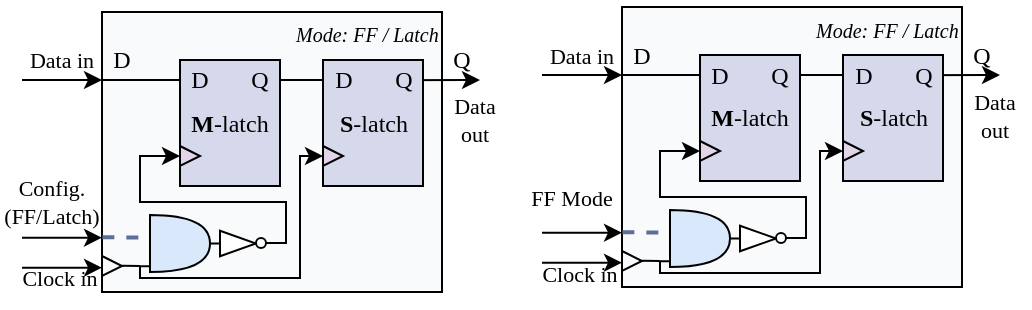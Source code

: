 <mxfile version="27.2.0">
  <diagram name="第 1 页" id="2U3ec2Lrw3CJrJBVDBDu">
    <mxGraphModel dx="72" dy="355" grid="1" gridSize="10" guides="1" tooltips="1" connect="1" arrows="1" fold="1" page="1" pageScale="1" pageWidth="255" pageHeight="165" math="0" shadow="0">
      <root>
        <mxCell id="0" />
        <mxCell id="1" parent="0" />
        <mxCell id="G3UJgIYXZJjlc9Zsjnps-1" value="" style="rounded=0;whiteSpace=wrap;html=1;fillColor=#F9FAFB;strokeColor=#000000;strokeWidth=1;fontFamily=Times New Roman;" parent="1" vertex="1">
          <mxGeometry x="561" y="7" width="170" height="140" as="geometry" />
        </mxCell>
        <mxCell id="G3UJgIYXZJjlc9Zsjnps-10" value="" style="triangle;whiteSpace=wrap;html=1;strokeWidth=1;fillColor=light-dark(#f9fafb, #1d293b);strokeColor=#000000;fontFamily=Times New Roman;" parent="1" vertex="1">
          <mxGeometry x="561" y="129" width="10" height="10" as="geometry" />
        </mxCell>
        <mxCell id="G3UJgIYXZJjlc9Zsjnps-12" value="" style="endArrow=classic;html=1;rounded=0;edgeStyle=orthogonalEdgeStyle;strokeWidth=1;endFill=1;fontFamily=Times New Roman;entryX=0;entryY=0.5;entryDx=0;entryDy=0;exitX=1;exitY=0.5;exitDx=0;exitDy=0;" parent="1" source="CMmrb7xc84JLPNAdee97-4" target="wC-l8S20R2a5h-04oCZZ-35" edge="1">
          <mxGeometry width="50" height="50" relative="1" as="geometry">
            <mxPoint x="640" y="120" as="sourcePoint" />
            <mxPoint x="592.887" y="79.809" as="targetPoint" />
            <Array as="points">
              <mxPoint x="653" y="122" />
              <mxPoint x="653" y="102" />
              <mxPoint x="580" y="102" />
              <mxPoint x="580" y="79" />
            </Array>
          </mxGeometry>
        </mxCell>
        <mxCell id="G3UJgIYXZJjlc9Zsjnps-13" value="D" style="text;html=1;align=center;verticalAlign=middle;whiteSpace=wrap;rounded=0;fontFamily=Times New Roman;" parent="1" vertex="1">
          <mxGeometry x="561" y="21" width="20" height="20" as="geometry" />
        </mxCell>
        <mxCell id="G3UJgIYXZJjlc9Zsjnps-14" value="" style="endArrow=none;html=1;rounded=0;strokeWidth=1;endFill=1;fontFamily=Times New Roman;startFill=0;entryX=0;entryY=0.5;entryDx=0;entryDy=0;" parent="1" target="wC-l8S20R2a5h-04oCZZ-36" edge="1">
          <mxGeometry width="50" height="50" relative="1" as="geometry">
            <mxPoint x="561" y="41" as="sourcePoint" />
            <mxPoint x="581" y="44" as="targetPoint" />
          </mxGeometry>
        </mxCell>
        <mxCell id="G3UJgIYXZJjlc9Zsjnps-20" value="Q" style="text;html=1;align=center;verticalAlign=middle;whiteSpace=wrap;rounded=0;fontFamily=Times New Roman;" parent="1" vertex="1">
          <mxGeometry x="731" y="21" width="20" height="20" as="geometry" />
        </mxCell>
        <mxCell id="G3UJgIYXZJjlc9Zsjnps-21" value="Data in" style="text;html=1;align=center;verticalAlign=middle;whiteSpace=wrap;rounded=0;fontFamily=Times New Roman;fontSize=11;" parent="1" vertex="1">
          <mxGeometry x="516" y="16" width="50" height="30" as="geometry" />
        </mxCell>
        <mxCell id="G3UJgIYXZJjlc9Zsjnps-22" value="" style="endArrow=classic;html=1;rounded=0;fontFamily=Times New Roman;" parent="1" edge="1">
          <mxGeometry width="50" height="50" relative="1" as="geometry">
            <mxPoint x="521" y="41" as="sourcePoint" />
            <mxPoint x="561" y="41" as="targetPoint" />
          </mxGeometry>
        </mxCell>
        <mxCell id="G3UJgIYXZJjlc9Zsjnps-23" value="" style="endArrow=classic;html=1;rounded=0;fontFamily=Times New Roman;" parent="1" edge="1">
          <mxGeometry width="50" height="50" relative="1" as="geometry">
            <mxPoint x="521" y="119.83" as="sourcePoint" />
            <mxPoint x="561" y="119.83" as="targetPoint" />
          </mxGeometry>
        </mxCell>
        <mxCell id="G3UJgIYXZJjlc9Zsjnps-24" value="Config. (FF/Latch)" style="text;html=1;align=center;verticalAlign=middle;whiteSpace=wrap;rounded=0;fontFamily=Times New Roman;fontSize=11;" parent="1" vertex="1">
          <mxGeometry x="511" y="87" width="50" height="30" as="geometry" />
        </mxCell>
        <mxCell id="G3UJgIYXZJjlc9Zsjnps-25" value="&lt;span style=&quot;background-color: transparent; color: light-dark(rgb(0, 0, 0), rgb(255, 255, 255));&quot;&gt;Data&lt;/span&gt;&lt;br&gt;&lt;div&gt;out&lt;/div&gt;" style="text;html=1;align=center;verticalAlign=middle;whiteSpace=wrap;rounded=0;fontFamily=Times New Roman;fontSize=11;" parent="1" vertex="1">
          <mxGeometry x="730" y="46" width="35" height="30" as="geometry" />
        </mxCell>
        <mxCell id="G3UJgIYXZJjlc9Zsjnps-26" value="" style="endArrow=classic;html=1;rounded=0;fontFamily=Times New Roman;exitX=0.5;exitY=0;exitDx=0;exitDy=0;" parent="1" edge="1">
          <mxGeometry width="50" height="50" relative="1" as="geometry">
            <mxPoint x="701" y="41.18" as="sourcePoint" />
            <mxPoint x="750" y="41" as="targetPoint" />
          </mxGeometry>
        </mxCell>
        <mxCell id="G3UJgIYXZJjlc9Zsjnps-27" value="" style="endArrow=none;html=1;rounded=0;exitX=0.001;exitY=0.933;exitDx=0;exitDy=0;exitPerimeter=0;strokeWidth=2;endFill=1;fontFamily=Times New Roman;strokeColor=#5D6E97;dashed=1;startFill=0;" parent="1" edge="1">
          <mxGeometry width="50" height="50" relative="1" as="geometry">
            <mxPoint x="561.17" y="119.62" as="sourcePoint" />
            <mxPoint x="600" y="120" as="targetPoint" />
          </mxGeometry>
        </mxCell>
        <mxCell id="G3UJgIYXZJjlc9Zsjnps-28" value="" style="endArrow=classic;html=1;rounded=0;fontFamily=Times New Roman;" parent="1" edge="1">
          <mxGeometry width="50" height="50" relative="1" as="geometry">
            <mxPoint x="521" y="134.83" as="sourcePoint" />
            <mxPoint x="561" y="134.83" as="targetPoint" />
          </mxGeometry>
        </mxCell>
        <mxCell id="G3UJgIYXZJjlc9Zsjnps-29" value="Clock in" style="text;html=1;align=center;verticalAlign=middle;whiteSpace=wrap;rounded=0;fontFamily=Times New Roman;fontSize=11;" parent="1" vertex="1">
          <mxGeometry x="510" y="125" width="60" height="30" as="geometry" />
        </mxCell>
        <mxCell id="wC-l8S20R2a5h-04oCZZ-8" style="edgeStyle=orthogonalEdgeStyle;rounded=0;orthogonalLoop=1;jettySize=auto;html=1;exitX=0.5;exitY=1;exitDx=0;exitDy=0;fontFamily=Times New Roman;" parent="1" source="G3UJgIYXZJjlc9Zsjnps-20" target="G3UJgIYXZJjlc9Zsjnps-20" edge="1">
          <mxGeometry relative="1" as="geometry" />
        </mxCell>
        <mxCell id="wC-l8S20R2a5h-04oCZZ-33" value="" style="group" parent="1" vertex="1" connectable="0">
          <mxGeometry x="600" y="31" width="50" height="63" as="geometry" />
        </mxCell>
        <mxCell id="wC-l8S20R2a5h-04oCZZ-34" value="&lt;b&gt;M&lt;/b&gt;-latch" style="rounded=0;whiteSpace=wrap;html=1;fillColor=#D6D9EC;strokeColor=light-dark(#000000, #9577a3);strokeWidth=1;fontFamily=Times New Roman;" parent="wC-l8S20R2a5h-04oCZZ-33" vertex="1">
          <mxGeometry width="50" height="63" as="geometry" />
        </mxCell>
        <mxCell id="wC-l8S20R2a5h-04oCZZ-35" value="" style="triangle;whiteSpace=wrap;html=1;strokeWidth=1;fillColor=#e1d5e7;strokeColor=#000000;fontFamily=Times New Roman;" parent="wC-l8S20R2a5h-04oCZZ-33" vertex="1">
          <mxGeometry y="43" width="10" height="10" as="geometry" />
        </mxCell>
        <mxCell id="wC-l8S20R2a5h-04oCZZ-36" value="D" style="text;html=1;align=center;verticalAlign=middle;whiteSpace=wrap;rounded=0;fontFamily=Times New Roman;" parent="wC-l8S20R2a5h-04oCZZ-33" vertex="1">
          <mxGeometry width="20" height="20" as="geometry" />
        </mxCell>
        <mxCell id="wC-l8S20R2a5h-04oCZZ-37" value="Q" style="text;html=1;align=center;verticalAlign=middle;whiteSpace=wrap;rounded=0;fontFamily=Times New Roman;" parent="wC-l8S20R2a5h-04oCZZ-33" vertex="1">
          <mxGeometry x="30" width="20" height="20" as="geometry" />
        </mxCell>
        <mxCell id="wC-l8S20R2a5h-04oCZZ-39" value="" style="group" parent="1" vertex="1" connectable="0">
          <mxGeometry x="671.5" y="31" width="50" height="63" as="geometry" />
        </mxCell>
        <mxCell id="wC-l8S20R2a5h-04oCZZ-40" value="&lt;b&gt;S&lt;/b&gt;-latch" style="rounded=0;whiteSpace=wrap;html=1;fillColor=#D6D9EC;strokeColor=light-dark(#000000, #9577a3);strokeWidth=1;fontFamily=Times New Roman;" parent="wC-l8S20R2a5h-04oCZZ-39" vertex="1">
          <mxGeometry width="50" height="63" as="geometry" />
        </mxCell>
        <mxCell id="wC-l8S20R2a5h-04oCZZ-41" value="" style="triangle;whiteSpace=wrap;html=1;strokeWidth=1;fillColor=#e1d5e7;strokeColor=#000000;fontFamily=Times New Roman;" parent="wC-l8S20R2a5h-04oCZZ-39" vertex="1">
          <mxGeometry y="43" width="10" height="10" as="geometry" />
        </mxCell>
        <mxCell id="wC-l8S20R2a5h-04oCZZ-42" value="D" style="text;html=1;align=center;verticalAlign=middle;whiteSpace=wrap;rounded=0;fontFamily=Times New Roman;" parent="wC-l8S20R2a5h-04oCZZ-39" vertex="1">
          <mxGeometry width="20" height="20" as="geometry" />
        </mxCell>
        <mxCell id="wC-l8S20R2a5h-04oCZZ-43" value="Q" style="text;html=1;align=center;verticalAlign=middle;whiteSpace=wrap;rounded=0;fontFamily=Times New Roman;" parent="wC-l8S20R2a5h-04oCZZ-39" vertex="1">
          <mxGeometry x="30" width="20" height="20" as="geometry" />
        </mxCell>
        <mxCell id="wC-l8S20R2a5h-04oCZZ-44" style="edgeStyle=orthogonalEdgeStyle;rounded=0;orthogonalLoop=1;jettySize=auto;html=1;entryX=0;entryY=0.5;entryDx=0;entryDy=0;endArrow=none;startFill=0;" parent="1" source="wC-l8S20R2a5h-04oCZZ-37" target="wC-l8S20R2a5h-04oCZZ-42" edge="1">
          <mxGeometry relative="1" as="geometry">
            <Array as="points">
              <mxPoint x="651" y="41" />
              <mxPoint x="651" y="41" />
            </Array>
          </mxGeometry>
        </mxCell>
        <mxCell id="wC-l8S20R2a5h-04oCZZ-53" value="&lt;font style=&quot;font-size: 10px;&quot; face=&quot;Times New Roman&quot;&gt;&lt;i&gt;Mode: FF / Latch&lt;/i&gt;&lt;/font&gt;" style="text;whiteSpace=wrap;html=1;" parent="1" vertex="1">
          <mxGeometry x="656" y="4" width="75" height="20" as="geometry" />
        </mxCell>
        <mxCell id="GTNCocy2A5qM65icqbY7-2" value="" style="endArrow=none;html=1;rounded=0;strokeWidth=1;endFill=1;fontFamily=Times New Roman;startFill=0;" parent="1" edge="1">
          <mxGeometry width="50" height="50" relative="1" as="geometry">
            <mxPoint x="571" y="133.85" as="sourcePoint" />
            <mxPoint x="580" y="134" as="targetPoint" />
          </mxGeometry>
        </mxCell>
        <mxCell id="GTNCocy2A5qM65icqbY7-12" value="" style="shape=or;whiteSpace=wrap;html=1;fillColor=#dae8fc;strokeColor=#000000;" parent="1" vertex="1">
          <mxGeometry x="585" y="108.5" width="30" height="28.5" as="geometry" />
        </mxCell>
        <mxCell id="GTNCocy2A5qM65icqbY7-15" value="" style="endArrow=classic;html=1;rounded=0;strokeWidth=1;endFill=1;fontFamily=Times New Roman;entryX=0;entryY=0.5;entryDx=0;entryDy=0;edgeStyle=orthogonalEdgeStyle;exitX=-0.012;exitY=0.899;exitDx=0;exitDy=0;exitPerimeter=0;" parent="1" target="wC-l8S20R2a5h-04oCZZ-41" edge="1" source="GTNCocy2A5qM65icqbY7-12">
          <mxGeometry width="50" height="50" relative="1" as="geometry">
            <mxPoint x="590" y="134" as="sourcePoint" />
            <mxPoint x="671.5" y="86.0" as="targetPoint" />
            <Array as="points">
              <mxPoint x="580" y="134" />
              <mxPoint x="580" y="140" />
              <mxPoint x="660" y="140" />
              <mxPoint x="660" y="79" />
            </Array>
          </mxGeometry>
        </mxCell>
        <mxCell id="CMmrb7xc84JLPNAdee97-2" value="" style="triangle;whiteSpace=wrap;html=1;" vertex="1" parent="1">
          <mxGeometry x="620" y="116.38" width="18" height="12.75" as="geometry" />
        </mxCell>
        <mxCell id="CMmrb7xc84JLPNAdee97-4" value="" style="ellipse;whiteSpace=wrap;html=1;aspect=fixed;" vertex="1" parent="1">
          <mxGeometry x="638" y="120" width="5" height="5" as="geometry" />
        </mxCell>
        <mxCell id="CMmrb7xc84JLPNAdee97-6" value="" style="endArrow=none;html=1;rounded=0;exitX=1;exitY=0.5;exitDx=0;exitDy=0;exitPerimeter=0;entryX=0;entryY=0.5;entryDx=0;entryDy=0;" edge="1" parent="1" source="GTNCocy2A5qM65icqbY7-12" target="CMmrb7xc84JLPNAdee97-2">
          <mxGeometry width="50" height="50" relative="1" as="geometry">
            <mxPoint x="610" y="110" as="sourcePoint" />
            <mxPoint x="660" y="60" as="targetPoint" />
          </mxGeometry>
        </mxCell>
        <mxCell id="CMmrb7xc84JLPNAdee97-7" value="" style="rounded=0;whiteSpace=wrap;html=1;fillColor=#F9FAFB;strokeColor=#000000;strokeWidth=1;fontFamily=Times New Roman;" vertex="1" parent="1">
          <mxGeometry x="821" y="4.5" width="170" height="140" as="geometry" />
        </mxCell>
        <mxCell id="CMmrb7xc84JLPNAdee97-8" value="" style="triangle;whiteSpace=wrap;html=1;strokeWidth=1;fillColor=light-dark(#f9fafb, #1d293b);strokeColor=#000000;fontFamily=Times New Roman;" vertex="1" parent="1">
          <mxGeometry x="821" y="126.5" width="10" height="10" as="geometry" />
        </mxCell>
        <mxCell id="CMmrb7xc84JLPNAdee97-9" value="" style="endArrow=classic;html=1;rounded=0;edgeStyle=orthogonalEdgeStyle;strokeWidth=1;endFill=1;fontFamily=Times New Roman;entryX=0;entryY=0.5;entryDx=0;entryDy=0;exitX=1;exitY=0.5;exitDx=0;exitDy=0;" edge="1" parent="1" source="CMmrb7xc84JLPNAdee97-39" target="CMmrb7xc84JLPNAdee97-25">
          <mxGeometry width="50" height="50" relative="1" as="geometry">
            <mxPoint x="900" y="117.5" as="sourcePoint" />
            <mxPoint x="852.887" y="77.309" as="targetPoint" />
            <Array as="points">
              <mxPoint x="913" y="119.5" />
              <mxPoint x="913" y="99.5" />
              <mxPoint x="840" y="99.5" />
              <mxPoint x="840" y="76.5" />
            </Array>
          </mxGeometry>
        </mxCell>
        <mxCell id="CMmrb7xc84JLPNAdee97-10" value="D" style="text;html=1;align=center;verticalAlign=middle;whiteSpace=wrap;rounded=0;fontFamily=Times New Roman;" vertex="1" parent="1">
          <mxGeometry x="821" y="18.5" width="20" height="20" as="geometry" />
        </mxCell>
        <mxCell id="CMmrb7xc84JLPNAdee97-11" value="" style="endArrow=none;html=1;rounded=0;strokeWidth=1;endFill=1;fontFamily=Times New Roman;startFill=0;entryX=0;entryY=0.5;entryDx=0;entryDy=0;" edge="1" parent="1" target="CMmrb7xc84JLPNAdee97-26">
          <mxGeometry width="50" height="50" relative="1" as="geometry">
            <mxPoint x="821" y="38.5" as="sourcePoint" />
            <mxPoint x="841" y="41.5" as="targetPoint" />
          </mxGeometry>
        </mxCell>
        <mxCell id="CMmrb7xc84JLPNAdee97-12" value="Q" style="text;html=1;align=center;verticalAlign=middle;whiteSpace=wrap;rounded=0;fontFamily=Times New Roman;" vertex="1" parent="1">
          <mxGeometry x="991" y="18.5" width="20" height="20" as="geometry" />
        </mxCell>
        <mxCell id="CMmrb7xc84JLPNAdee97-13" value="Data in" style="text;html=1;align=center;verticalAlign=middle;whiteSpace=wrap;rounded=0;fontFamily=Times New Roman;fontSize=11;" vertex="1" parent="1">
          <mxGeometry x="776" y="13.5" width="50" height="30" as="geometry" />
        </mxCell>
        <mxCell id="CMmrb7xc84JLPNAdee97-14" value="" style="endArrow=classic;html=1;rounded=0;fontFamily=Times New Roman;" edge="1" parent="1">
          <mxGeometry width="50" height="50" relative="1" as="geometry">
            <mxPoint x="781" y="38.5" as="sourcePoint" />
            <mxPoint x="821" y="38.5" as="targetPoint" />
          </mxGeometry>
        </mxCell>
        <mxCell id="CMmrb7xc84JLPNAdee97-15" value="" style="endArrow=classic;html=1;rounded=0;fontFamily=Times New Roman;" edge="1" parent="1">
          <mxGeometry width="50" height="50" relative="1" as="geometry">
            <mxPoint x="781" y="117.33" as="sourcePoint" />
            <mxPoint x="821" y="117.33" as="targetPoint" />
          </mxGeometry>
        </mxCell>
        <mxCell id="CMmrb7xc84JLPNAdee97-16" value="FF Mode" style="text;html=1;align=center;verticalAlign=middle;whiteSpace=wrap;rounded=0;fontFamily=Times New Roman;fontSize=11;" vertex="1" parent="1">
          <mxGeometry x="771" y="84.5" width="50" height="30" as="geometry" />
        </mxCell>
        <mxCell id="CMmrb7xc84JLPNAdee97-17" value="&lt;span style=&quot;background-color: transparent; color: light-dark(rgb(0, 0, 0), rgb(255, 255, 255));&quot;&gt;Data&lt;/span&gt;&lt;br&gt;&lt;div&gt;out&lt;/div&gt;" style="text;html=1;align=center;verticalAlign=middle;whiteSpace=wrap;rounded=0;fontFamily=Times New Roman;fontSize=11;" vertex="1" parent="1">
          <mxGeometry x="990" y="43.5" width="35" height="30" as="geometry" />
        </mxCell>
        <mxCell id="CMmrb7xc84JLPNAdee97-18" value="" style="endArrow=classic;html=1;rounded=0;fontFamily=Times New Roman;exitX=0.5;exitY=0;exitDx=0;exitDy=0;" edge="1" parent="1">
          <mxGeometry width="50" height="50" relative="1" as="geometry">
            <mxPoint x="961" y="38.68" as="sourcePoint" />
            <mxPoint x="1010" y="38.5" as="targetPoint" />
          </mxGeometry>
        </mxCell>
        <mxCell id="CMmrb7xc84JLPNAdee97-19" value="" style="endArrow=none;html=1;rounded=0;exitX=0.001;exitY=0.933;exitDx=0;exitDy=0;exitPerimeter=0;strokeWidth=2;endFill=1;fontFamily=Times New Roman;strokeColor=#5D6E97;dashed=1;startFill=0;" edge="1" parent="1">
          <mxGeometry width="50" height="50" relative="1" as="geometry">
            <mxPoint x="821.17" y="117.12" as="sourcePoint" />
            <mxPoint x="860" y="117.5" as="targetPoint" />
          </mxGeometry>
        </mxCell>
        <mxCell id="CMmrb7xc84JLPNAdee97-20" value="" style="endArrow=classic;html=1;rounded=0;fontFamily=Times New Roman;" edge="1" parent="1">
          <mxGeometry width="50" height="50" relative="1" as="geometry">
            <mxPoint x="781" y="132.33" as="sourcePoint" />
            <mxPoint x="821" y="132.33" as="targetPoint" />
          </mxGeometry>
        </mxCell>
        <mxCell id="CMmrb7xc84JLPNAdee97-21" value="Clock in" style="text;html=1;align=center;verticalAlign=middle;whiteSpace=wrap;rounded=0;fontFamily=Times New Roman;fontSize=11;" vertex="1" parent="1">
          <mxGeometry x="770" y="122.5" width="60" height="30" as="geometry" />
        </mxCell>
        <mxCell id="CMmrb7xc84JLPNAdee97-22" style="edgeStyle=orthogonalEdgeStyle;rounded=0;orthogonalLoop=1;jettySize=auto;html=1;exitX=0.5;exitY=1;exitDx=0;exitDy=0;fontFamily=Times New Roman;" edge="1" parent="1" source="CMmrb7xc84JLPNAdee97-12" target="CMmrb7xc84JLPNAdee97-12">
          <mxGeometry relative="1" as="geometry" />
        </mxCell>
        <mxCell id="CMmrb7xc84JLPNAdee97-23" value="" style="group" vertex="1" connectable="0" parent="1">
          <mxGeometry x="860" y="28.5" width="50" height="63" as="geometry" />
        </mxCell>
        <mxCell id="CMmrb7xc84JLPNAdee97-24" value="&lt;b&gt;M&lt;/b&gt;-latch" style="rounded=0;whiteSpace=wrap;html=1;fillColor=#D6D9EC;strokeColor=light-dark(#000000, #9577a3);strokeWidth=1;fontFamily=Times New Roman;" vertex="1" parent="CMmrb7xc84JLPNAdee97-23">
          <mxGeometry width="50" height="63" as="geometry" />
        </mxCell>
        <mxCell id="CMmrb7xc84JLPNAdee97-25" value="" style="triangle;whiteSpace=wrap;html=1;strokeWidth=1;fillColor=#e1d5e7;strokeColor=#000000;fontFamily=Times New Roman;" vertex="1" parent="CMmrb7xc84JLPNAdee97-23">
          <mxGeometry y="43" width="10" height="10" as="geometry" />
        </mxCell>
        <mxCell id="CMmrb7xc84JLPNAdee97-26" value="D" style="text;html=1;align=center;verticalAlign=middle;whiteSpace=wrap;rounded=0;fontFamily=Times New Roman;" vertex="1" parent="CMmrb7xc84JLPNAdee97-23">
          <mxGeometry width="20" height="20" as="geometry" />
        </mxCell>
        <mxCell id="CMmrb7xc84JLPNAdee97-27" value="Q" style="text;html=1;align=center;verticalAlign=middle;whiteSpace=wrap;rounded=0;fontFamily=Times New Roman;" vertex="1" parent="CMmrb7xc84JLPNAdee97-23">
          <mxGeometry x="30" width="20" height="20" as="geometry" />
        </mxCell>
        <mxCell id="CMmrb7xc84JLPNAdee97-28" value="" style="group" vertex="1" connectable="0" parent="1">
          <mxGeometry x="931.5" y="28.5" width="50" height="63" as="geometry" />
        </mxCell>
        <mxCell id="CMmrb7xc84JLPNAdee97-29" value="&lt;b&gt;S&lt;/b&gt;-latch" style="rounded=0;whiteSpace=wrap;html=1;fillColor=#D6D9EC;strokeColor=light-dark(#000000, #9577a3);strokeWidth=1;fontFamily=Times New Roman;" vertex="1" parent="CMmrb7xc84JLPNAdee97-28">
          <mxGeometry width="50" height="63" as="geometry" />
        </mxCell>
        <mxCell id="CMmrb7xc84JLPNAdee97-30" value="" style="triangle;whiteSpace=wrap;html=1;strokeWidth=1;fillColor=#e1d5e7;strokeColor=#000000;fontFamily=Times New Roman;" vertex="1" parent="CMmrb7xc84JLPNAdee97-28">
          <mxGeometry y="43" width="10" height="10" as="geometry" />
        </mxCell>
        <mxCell id="CMmrb7xc84JLPNAdee97-31" value="D" style="text;html=1;align=center;verticalAlign=middle;whiteSpace=wrap;rounded=0;fontFamily=Times New Roman;" vertex="1" parent="CMmrb7xc84JLPNAdee97-28">
          <mxGeometry width="20" height="20" as="geometry" />
        </mxCell>
        <mxCell id="CMmrb7xc84JLPNAdee97-32" value="Q" style="text;html=1;align=center;verticalAlign=middle;whiteSpace=wrap;rounded=0;fontFamily=Times New Roman;" vertex="1" parent="CMmrb7xc84JLPNAdee97-28">
          <mxGeometry x="30" width="20" height="20" as="geometry" />
        </mxCell>
        <mxCell id="CMmrb7xc84JLPNAdee97-33" style="edgeStyle=orthogonalEdgeStyle;rounded=0;orthogonalLoop=1;jettySize=auto;html=1;entryX=0;entryY=0.5;entryDx=0;entryDy=0;endArrow=none;startFill=0;" edge="1" parent="1" source="CMmrb7xc84JLPNAdee97-27" target="CMmrb7xc84JLPNAdee97-31">
          <mxGeometry relative="1" as="geometry">
            <Array as="points">
              <mxPoint x="911" y="38.5" />
              <mxPoint x="911" y="38.5" />
            </Array>
          </mxGeometry>
        </mxCell>
        <mxCell id="CMmrb7xc84JLPNAdee97-34" value="&lt;font style=&quot;font-size: 10px;&quot; face=&quot;Times New Roman&quot;&gt;&lt;i&gt;Mode: FF / Latch&lt;/i&gt;&lt;/font&gt;" style="text;whiteSpace=wrap;html=1;" vertex="1" parent="1">
          <mxGeometry x="916" y="1.5" width="75" height="20" as="geometry" />
        </mxCell>
        <mxCell id="CMmrb7xc84JLPNAdee97-35" value="" style="endArrow=none;html=1;rounded=0;strokeWidth=1;endFill=1;fontFamily=Times New Roman;startFill=0;" edge="1" parent="1">
          <mxGeometry width="50" height="50" relative="1" as="geometry">
            <mxPoint x="831" y="131.35" as="sourcePoint" />
            <mxPoint x="840" y="131.5" as="targetPoint" />
          </mxGeometry>
        </mxCell>
        <mxCell id="CMmrb7xc84JLPNAdee97-36" value="" style="shape=or;whiteSpace=wrap;html=1;fillColor=#dae8fc;strokeColor=#000000;" vertex="1" parent="1">
          <mxGeometry x="845" y="106" width="30" height="28.5" as="geometry" />
        </mxCell>
        <mxCell id="CMmrb7xc84JLPNAdee97-37" value="" style="endArrow=classic;html=1;rounded=0;strokeWidth=1;endFill=1;fontFamily=Times New Roman;entryX=0;entryY=0.5;entryDx=0;entryDy=0;edgeStyle=orthogonalEdgeStyle;exitX=-0.012;exitY=0.899;exitDx=0;exitDy=0;exitPerimeter=0;" edge="1" parent="1" source="CMmrb7xc84JLPNAdee97-36" target="CMmrb7xc84JLPNAdee97-30">
          <mxGeometry width="50" height="50" relative="1" as="geometry">
            <mxPoint x="850" y="131.5" as="sourcePoint" />
            <mxPoint x="931.5" y="83.5" as="targetPoint" />
            <Array as="points">
              <mxPoint x="840" y="131.5" />
              <mxPoint x="840" y="137.5" />
              <mxPoint x="920" y="137.5" />
              <mxPoint x="920" y="76.5" />
            </Array>
          </mxGeometry>
        </mxCell>
        <mxCell id="CMmrb7xc84JLPNAdee97-38" value="" style="triangle;whiteSpace=wrap;html=1;" vertex="1" parent="1">
          <mxGeometry x="880" y="113.88" width="18" height="12.75" as="geometry" />
        </mxCell>
        <mxCell id="CMmrb7xc84JLPNAdee97-39" value="" style="ellipse;whiteSpace=wrap;html=1;aspect=fixed;" vertex="1" parent="1">
          <mxGeometry x="898" y="117.5" width="5" height="5" as="geometry" />
        </mxCell>
        <mxCell id="CMmrb7xc84JLPNAdee97-40" value="" style="endArrow=none;html=1;rounded=0;exitX=1;exitY=0.5;exitDx=0;exitDy=0;exitPerimeter=0;entryX=0;entryY=0.5;entryDx=0;entryDy=0;" edge="1" parent="1" source="CMmrb7xc84JLPNAdee97-36" target="CMmrb7xc84JLPNAdee97-38">
          <mxGeometry width="50" height="50" relative="1" as="geometry">
            <mxPoint x="870" y="107.5" as="sourcePoint" />
            <mxPoint x="920" y="57.5" as="targetPoint" />
          </mxGeometry>
        </mxCell>
      </root>
    </mxGraphModel>
  </diagram>
</mxfile>
